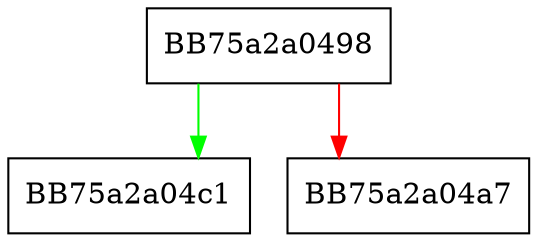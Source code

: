 digraph sqlite3VdbeAppendP4 {
  node [shape="box"];
  graph [splines=ortho];
  BB75a2a0498 -> BB75a2a04c1 [color="green"];
  BB75a2a0498 -> BB75a2a04a7 [color="red"];
}
